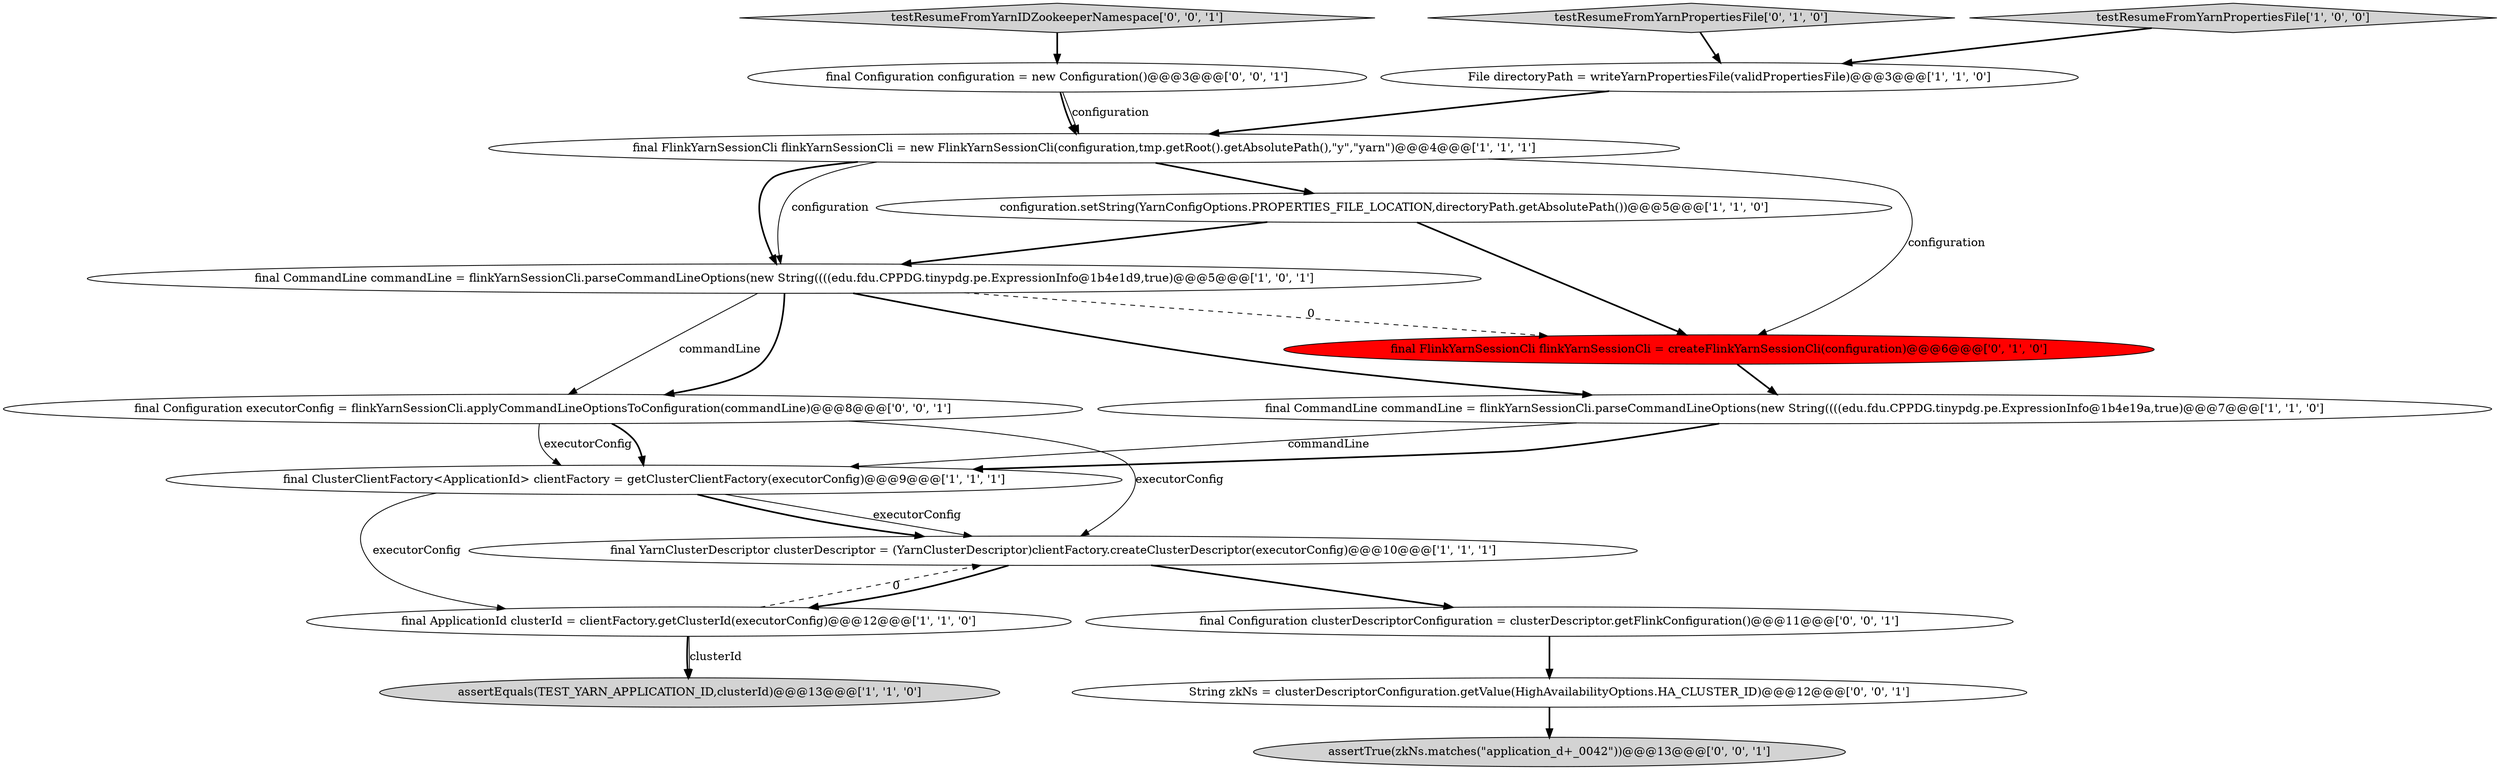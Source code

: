 digraph {
8 [style = filled, label = "final YarnClusterDescriptor clusterDescriptor = (YarnClusterDescriptor)clientFactory.createClusterDescriptor(executorConfig)@@@10@@@['1', '1', '1']", fillcolor = white, shape = ellipse image = "AAA0AAABBB1BBB"];
2 [style = filled, label = "final ClusterClientFactory<ApplicationId> clientFactory = getClusterClientFactory(executorConfig)@@@9@@@['1', '1', '1']", fillcolor = white, shape = ellipse image = "AAA0AAABBB1BBB"];
15 [style = filled, label = "String zkNs = clusterDescriptorConfiguration.getValue(HighAvailabilityOptions.HA_CLUSTER_ID)@@@12@@@['0', '0', '1']", fillcolor = white, shape = ellipse image = "AAA0AAABBB3BBB"];
16 [style = filled, label = "assertTrue(zkNs.matches(\"application_\d+_0042\"))@@@13@@@['0', '0', '1']", fillcolor = lightgray, shape = ellipse image = "AAA0AAABBB3BBB"];
4 [style = filled, label = "final FlinkYarnSessionCli flinkYarnSessionCli = new FlinkYarnSessionCli(configuration,tmp.getRoot().getAbsolutePath(),\"y\",\"yarn\")@@@4@@@['1', '1', '1']", fillcolor = white, shape = ellipse image = "AAA0AAABBB1BBB"];
1 [style = filled, label = "final CommandLine commandLine = flinkYarnSessionCli.parseCommandLineOptions(new String((((edu.fdu.CPPDG.tinypdg.pe.ExpressionInfo@1b4e1d9,true)@@@5@@@['1', '0', '1']", fillcolor = white, shape = ellipse image = "AAA0AAABBB1BBB"];
5 [style = filled, label = "assertEquals(TEST_YARN_APPLICATION_ID,clusterId)@@@13@@@['1', '1', '0']", fillcolor = lightgray, shape = ellipse image = "AAA0AAABBB1BBB"];
7 [style = filled, label = "configuration.setString(YarnConfigOptions.PROPERTIES_FILE_LOCATION,directoryPath.getAbsolutePath())@@@5@@@['1', '1', '0']", fillcolor = white, shape = ellipse image = "AAA0AAABBB1BBB"];
11 [style = filled, label = "testResumeFromYarnPropertiesFile['0', '1', '0']", fillcolor = lightgray, shape = diamond image = "AAA0AAABBB2BBB"];
3 [style = filled, label = "testResumeFromYarnPropertiesFile['1', '0', '0']", fillcolor = lightgray, shape = diamond image = "AAA0AAABBB1BBB"];
17 [style = filled, label = "final Configuration configuration = new Configuration()@@@3@@@['0', '0', '1']", fillcolor = white, shape = ellipse image = "AAA0AAABBB3BBB"];
6 [style = filled, label = "final ApplicationId clusterId = clientFactory.getClusterId(executorConfig)@@@12@@@['1', '1', '0']", fillcolor = white, shape = ellipse image = "AAA0AAABBB1BBB"];
10 [style = filled, label = "final FlinkYarnSessionCli flinkYarnSessionCli = createFlinkYarnSessionCli(configuration)@@@6@@@['0', '1', '0']", fillcolor = red, shape = ellipse image = "AAA1AAABBB2BBB"];
12 [style = filled, label = "testResumeFromYarnIDZookeeperNamespace['0', '0', '1']", fillcolor = lightgray, shape = diamond image = "AAA0AAABBB3BBB"];
14 [style = filled, label = "final Configuration clusterDescriptorConfiguration = clusterDescriptor.getFlinkConfiguration()@@@11@@@['0', '0', '1']", fillcolor = white, shape = ellipse image = "AAA0AAABBB3BBB"];
9 [style = filled, label = "final CommandLine commandLine = flinkYarnSessionCli.parseCommandLineOptions(new String((((edu.fdu.CPPDG.tinypdg.pe.ExpressionInfo@1b4e19a,true)@@@7@@@['1', '1', '0']", fillcolor = white, shape = ellipse image = "AAA0AAABBB1BBB"];
13 [style = filled, label = "final Configuration executorConfig = flinkYarnSessionCli.applyCommandLineOptionsToConfiguration(commandLine)@@@8@@@['0', '0', '1']", fillcolor = white, shape = ellipse image = "AAA0AAABBB3BBB"];
0 [style = filled, label = "File directoryPath = writeYarnPropertiesFile(validPropertiesFile)@@@3@@@['1', '1', '0']", fillcolor = white, shape = ellipse image = "AAA0AAABBB1BBB"];
6->8 [style = dashed, label="0"];
7->1 [style = bold, label=""];
6->5 [style = solid, label="clusterId"];
1->13 [style = solid, label="commandLine"];
9->2 [style = bold, label=""];
7->10 [style = bold, label=""];
13->2 [style = solid, label="executorConfig"];
12->17 [style = bold, label=""];
8->14 [style = bold, label=""];
8->6 [style = bold, label=""];
1->10 [style = dashed, label="0"];
15->16 [style = bold, label=""];
2->6 [style = solid, label="executorConfig"];
1->13 [style = bold, label=""];
4->7 [style = bold, label=""];
3->0 [style = bold, label=""];
1->9 [style = bold, label=""];
2->8 [style = solid, label="executorConfig"];
6->5 [style = bold, label=""];
11->0 [style = bold, label=""];
17->4 [style = solid, label="configuration"];
13->8 [style = solid, label="executorConfig"];
0->4 [style = bold, label=""];
14->15 [style = bold, label=""];
10->9 [style = bold, label=""];
4->1 [style = bold, label=""];
9->2 [style = solid, label="commandLine"];
4->10 [style = solid, label="configuration"];
4->1 [style = solid, label="configuration"];
17->4 [style = bold, label=""];
2->8 [style = bold, label=""];
13->2 [style = bold, label=""];
}
